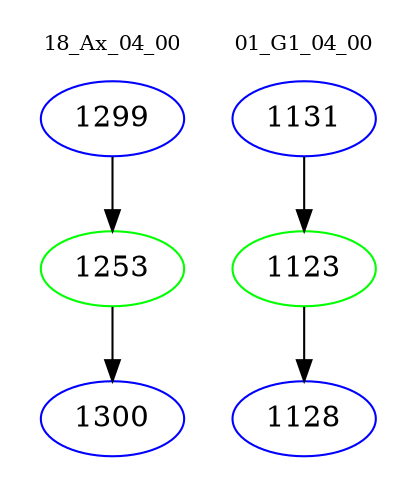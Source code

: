 digraph{
subgraph cluster_0 {
color = white
label = "18_Ax_04_00";
fontsize=10;
T0_1299 [label="1299", color="blue"]
T0_1299 -> T0_1253 [color="black"]
T0_1253 [label="1253", color="green"]
T0_1253 -> T0_1300 [color="black"]
T0_1300 [label="1300", color="blue"]
}
subgraph cluster_1 {
color = white
label = "01_G1_04_00";
fontsize=10;
T1_1131 [label="1131", color="blue"]
T1_1131 -> T1_1123 [color="black"]
T1_1123 [label="1123", color="green"]
T1_1123 -> T1_1128 [color="black"]
T1_1128 [label="1128", color="blue"]
}
}
